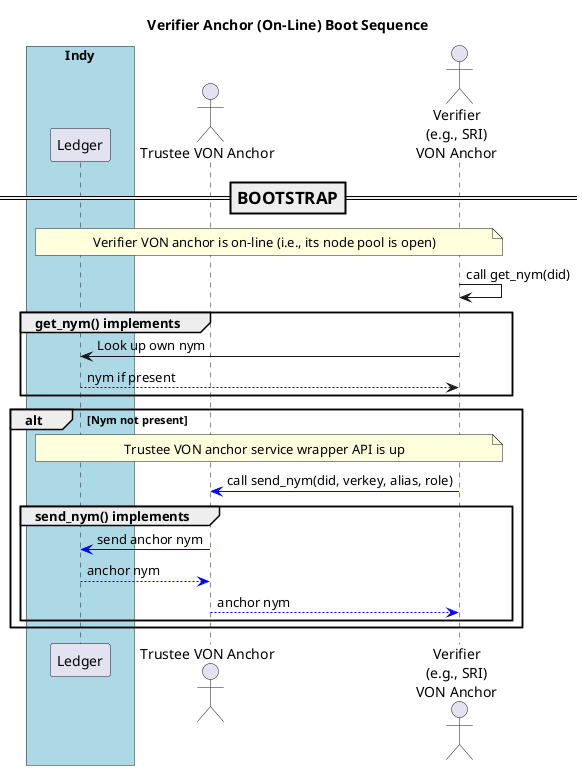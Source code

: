@startuml
/'
Copyright 2017-2018 Government of Canada - Public Services and Procurement Canada - buyandsell.gc.ca

Licensed under the Apache License, Version 2.0 (the "License");
you may not use this file except in compliance with the License.
You may obtain a copy of the License at

http://www.apache.org/licenses/LICENSE-2.0

Unless required by applicable law or agreed to in writing, software
distributed under the License is distributed on an "AS IS" BASIS,
WITHOUT WARRANTIES OR CONDITIONS OF ANY KIND, either express or implied.
See the License for the specific language governing permissions and
limitations under the License.
'/

skinparam ParticipantPadding 20
skinparam BaloxPadding 20

title Verifier Anchor (On-Line) Boot Sequence


box "Indy" #LightBlue
    participant "Ledger" as ledger
endbox
actor "Trustee VON Anchor" as tan
actor "Verifier\n(e.g., SRI)\nVON Anchor" as san

=== BOOTSTRAP ==
note over ledger, san
    Verifier VON anchor is on-line (i.e., its node pool is open)
endnote

san -> san: call get_nym(did)
group get_nym() implements
    san -> ledger: Look up own nym
    ledger --> san: nym if present
end
alt Nym not present
    note over ledger, san
        Trustee VON anchor service wrapper API is up
    endnote
    san -[#blue]> tan: call send_nym(did, verkey, alias, role)
    group send_nym() implements
        tan -[#blue]> ledger: send anchor nym
        ledger --[#blue]> tan: anchor nym
        tan --[#blue]> san: anchor nym
    end
end

@enduml
